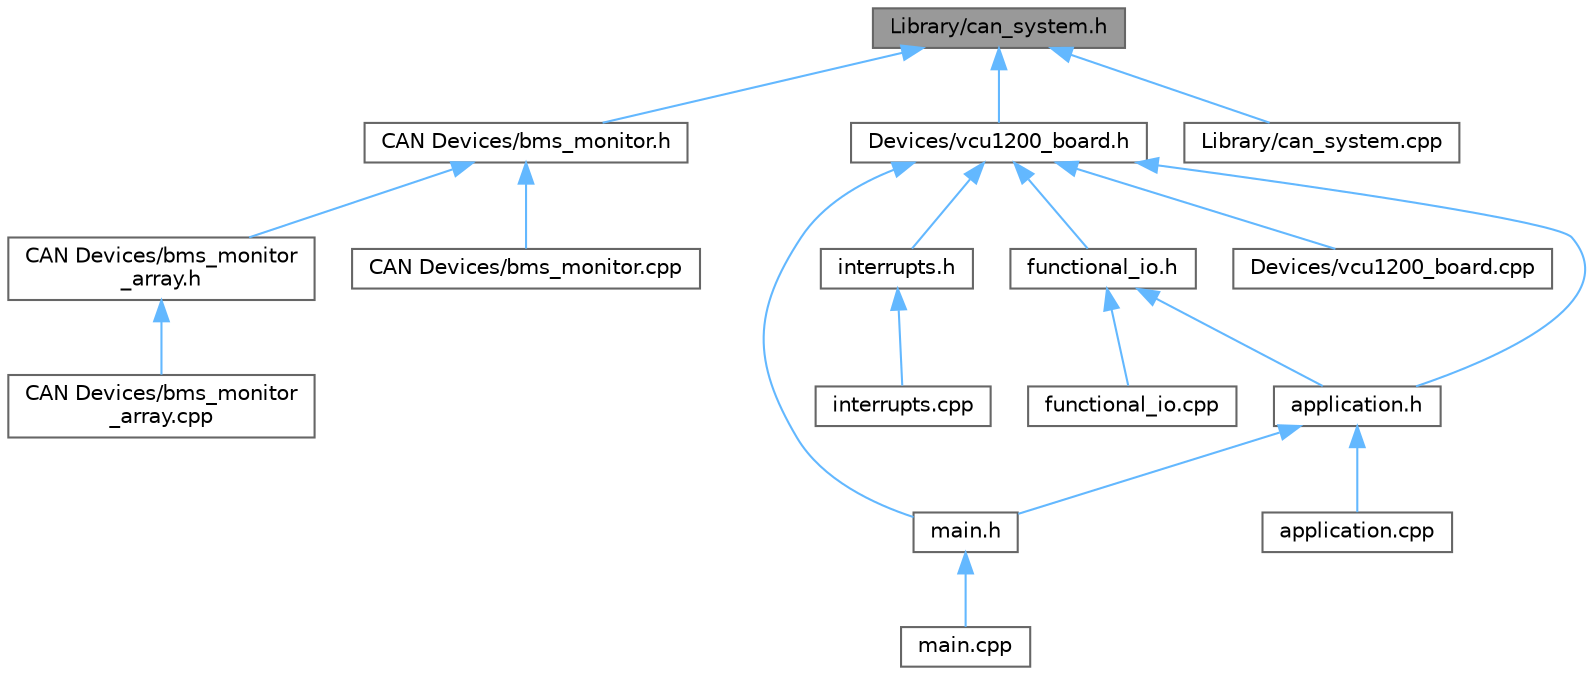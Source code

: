 digraph "Library/can_system.h"
{
 // LATEX_PDF_SIZE
  bgcolor="transparent";
  edge [fontname=Helvetica,fontsize=10,labelfontname=Helvetica,labelfontsize=10];
  node [fontname=Helvetica,fontsize=10,shape=box,height=0.2,width=0.4];
  Node1 [label="Library/can_system.h",height=0.2,width=0.4,color="gray40", fillcolor="grey60", style="filled", fontcolor="black",tooltip=" "];
  Node1 -> Node2 [dir="back",color="steelblue1",style="solid"];
  Node2 [label="CAN Devices/bms_monitor.h",height=0.2,width=0.4,color="grey40", fillcolor="white", style="filled",URL="$bms__monitor_8h.html",tooltip=" "];
  Node2 -> Node3 [dir="back",color="steelblue1",style="solid"];
  Node3 [label="CAN Devices/bms_monitor.cpp",height=0.2,width=0.4,color="grey40", fillcolor="white", style="filled",URL="$bms__monitor_8cpp.html",tooltip=" "];
  Node2 -> Node4 [dir="back",color="steelblue1",style="solid"];
  Node4 [label="CAN Devices/bms_monitor\l_array.h",height=0.2,width=0.4,color="grey40", fillcolor="white", style="filled",URL="$bms__monitor__array_8h.html",tooltip=" "];
  Node4 -> Node5 [dir="back",color="steelblue1",style="solid"];
  Node5 [label="CAN Devices/bms_monitor\l_array.cpp",height=0.2,width=0.4,color="grey40", fillcolor="white", style="filled",URL="$bms__monitor__array_8cpp.html",tooltip=" "];
  Node1 -> Node6 [dir="back",color="steelblue1",style="solid"];
  Node6 [label="Devices/vcu1200_board.h",height=0.2,width=0.4,color="grey40", fillcolor="white", style="filled",URL="$vcu1200__board_8h.html",tooltip=" "];
  Node6 -> Node7 [dir="back",color="steelblue1",style="solid"];
  Node7 [label="Devices/vcu1200_board.cpp",height=0.2,width=0.4,color="grey40", fillcolor="white", style="filled",URL="$vcu1200__board_8cpp.html",tooltip=" "];
  Node6 -> Node8 [dir="back",color="steelblue1",style="solid"];
  Node8 [label="application.h",height=0.2,width=0.4,color="grey40", fillcolor="white", style="filled",URL="$application_8h.html",tooltip=" "];
  Node8 -> Node9 [dir="back",color="steelblue1",style="solid"];
  Node9 [label="application.cpp",height=0.2,width=0.4,color="grey40", fillcolor="white", style="filled",URL="$application_8cpp.html",tooltip=" "];
  Node8 -> Node10 [dir="back",color="steelblue1",style="solid"];
  Node10 [label="main.h",height=0.2,width=0.4,color="grey40", fillcolor="white", style="filled",URL="$main_8h.html",tooltip=" "];
  Node10 -> Node11 [dir="back",color="steelblue1",style="solid"];
  Node11 [label="main.cpp",height=0.2,width=0.4,color="grey40", fillcolor="white", style="filled",URL="$main_8cpp.html",tooltip=" "];
  Node6 -> Node12 [dir="back",color="steelblue1",style="solid"];
  Node12 [label="functional_io.h",height=0.2,width=0.4,color="grey40", fillcolor="white", style="filled",URL="$functional__io_8h.html",tooltip=" "];
  Node12 -> Node8 [dir="back",color="steelblue1",style="solid"];
  Node12 -> Node13 [dir="back",color="steelblue1",style="solid"];
  Node13 [label="functional_io.cpp",height=0.2,width=0.4,color="grey40", fillcolor="white", style="filled",URL="$functional__io_8cpp.html",tooltip=" "];
  Node6 -> Node14 [dir="back",color="steelblue1",style="solid"];
  Node14 [label="interrupts.h",height=0.2,width=0.4,color="grey40", fillcolor="white", style="filled",URL="$interrupts_8h.html",tooltip=" "];
  Node14 -> Node15 [dir="back",color="steelblue1",style="solid"];
  Node15 [label="interrupts.cpp",height=0.2,width=0.4,color="grey40", fillcolor="white", style="filled",URL="$interrupts_8cpp.html",tooltip=" "];
  Node6 -> Node10 [dir="back",color="steelblue1",style="solid"];
  Node1 -> Node16 [dir="back",color="steelblue1",style="solid"];
  Node16 [label="Library/can_system.cpp",height=0.2,width=0.4,color="grey40", fillcolor="white", style="filled",URL="$can__system_8cpp.html",tooltip=" "];
}
